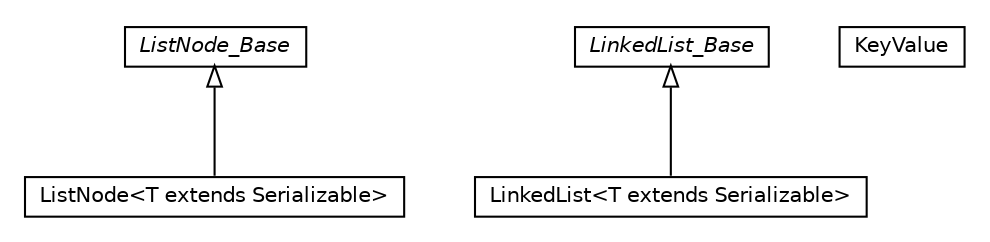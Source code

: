 #!/usr/local/bin/dot
#
# Class diagram 
# Generated by UMLGraph version 5.1 (http://www.umlgraph.org/)
#

digraph G {
	edge [fontname="Helvetica",fontsize=10,labelfontname="Helvetica",labelfontsize=10];
	node [fontname="Helvetica",fontsize=10,shape=plaintext];
	nodesep=0.25;
	ranksep=0.5;
	// pt.ist.fenixframework.adt.linkedlist.ListNode_Base
	c5268 [label=<<table title="pt.ist.fenixframework.adt.linkedlist.ListNode_Base" border="0" cellborder="1" cellspacing="0" cellpadding="2" port="p" href="./ListNode_Base.html">
		<tr><td><table border="0" cellspacing="0" cellpadding="1">
<tr><td align="center" balign="center"><font face="Helvetica-Oblique"> ListNode_Base </font></td></tr>
		</table></td></tr>
		</table>>, fontname="Helvetica", fontcolor="black", fontsize=10.0];
	// pt.ist.fenixframework.adt.linkedlist.ListNode<T extends java.io.Serializable>
	c5269 [label=<<table title="pt.ist.fenixframework.adt.linkedlist.ListNode" border="0" cellborder="1" cellspacing="0" cellpadding="2" port="p" href="./ListNode.html">
		<tr><td><table border="0" cellspacing="0" cellpadding="1">
<tr><td align="center" balign="center"> ListNode&lt;T extends Serializable&gt; </td></tr>
		</table></td></tr>
		</table>>, fontname="Helvetica", fontcolor="black", fontsize=10.0];
	// pt.ist.fenixframework.adt.linkedlist.LinkedList_Base
	c5270 [label=<<table title="pt.ist.fenixframework.adt.linkedlist.LinkedList_Base" border="0" cellborder="1" cellspacing="0" cellpadding="2" port="p" href="./LinkedList_Base.html">
		<tr><td><table border="0" cellspacing="0" cellpadding="1">
<tr><td align="center" balign="center"><font face="Helvetica-Oblique"> LinkedList_Base </font></td></tr>
		</table></td></tr>
		</table>>, fontname="Helvetica", fontcolor="black", fontsize=10.0];
	// pt.ist.fenixframework.adt.linkedlist.LinkedList<T extends java.io.Serializable>
	c5271 [label=<<table title="pt.ist.fenixframework.adt.linkedlist.LinkedList" border="0" cellborder="1" cellspacing="0" cellpadding="2" port="p" href="./LinkedList.html">
		<tr><td><table border="0" cellspacing="0" cellpadding="1">
<tr><td align="center" balign="center"> LinkedList&lt;T extends Serializable&gt; </td></tr>
		</table></td></tr>
		</table>>, fontname="Helvetica", fontcolor="black", fontsize=10.0];
	// pt.ist.fenixframework.adt.linkedlist.KeyValue
	c5272 [label=<<table title="pt.ist.fenixframework.adt.linkedlist.KeyValue" border="0" cellborder="1" cellspacing="0" cellpadding="2" port="p" href="./KeyValue.html">
		<tr><td><table border="0" cellspacing="0" cellpadding="1">
<tr><td align="center" balign="center"> KeyValue </td></tr>
		</table></td></tr>
		</table>>, fontname="Helvetica", fontcolor="black", fontsize=10.0];
	//pt.ist.fenixframework.adt.linkedlist.ListNode<T extends java.io.Serializable> extends pt.ist.fenixframework.adt.linkedlist.ListNode_Base
	c5268:p -> c5269:p [dir=back,arrowtail=empty];
	//pt.ist.fenixframework.adt.linkedlist.LinkedList<T extends java.io.Serializable> extends pt.ist.fenixframework.adt.linkedlist.LinkedList_Base
	c5270:p -> c5271:p [dir=back,arrowtail=empty];
}

